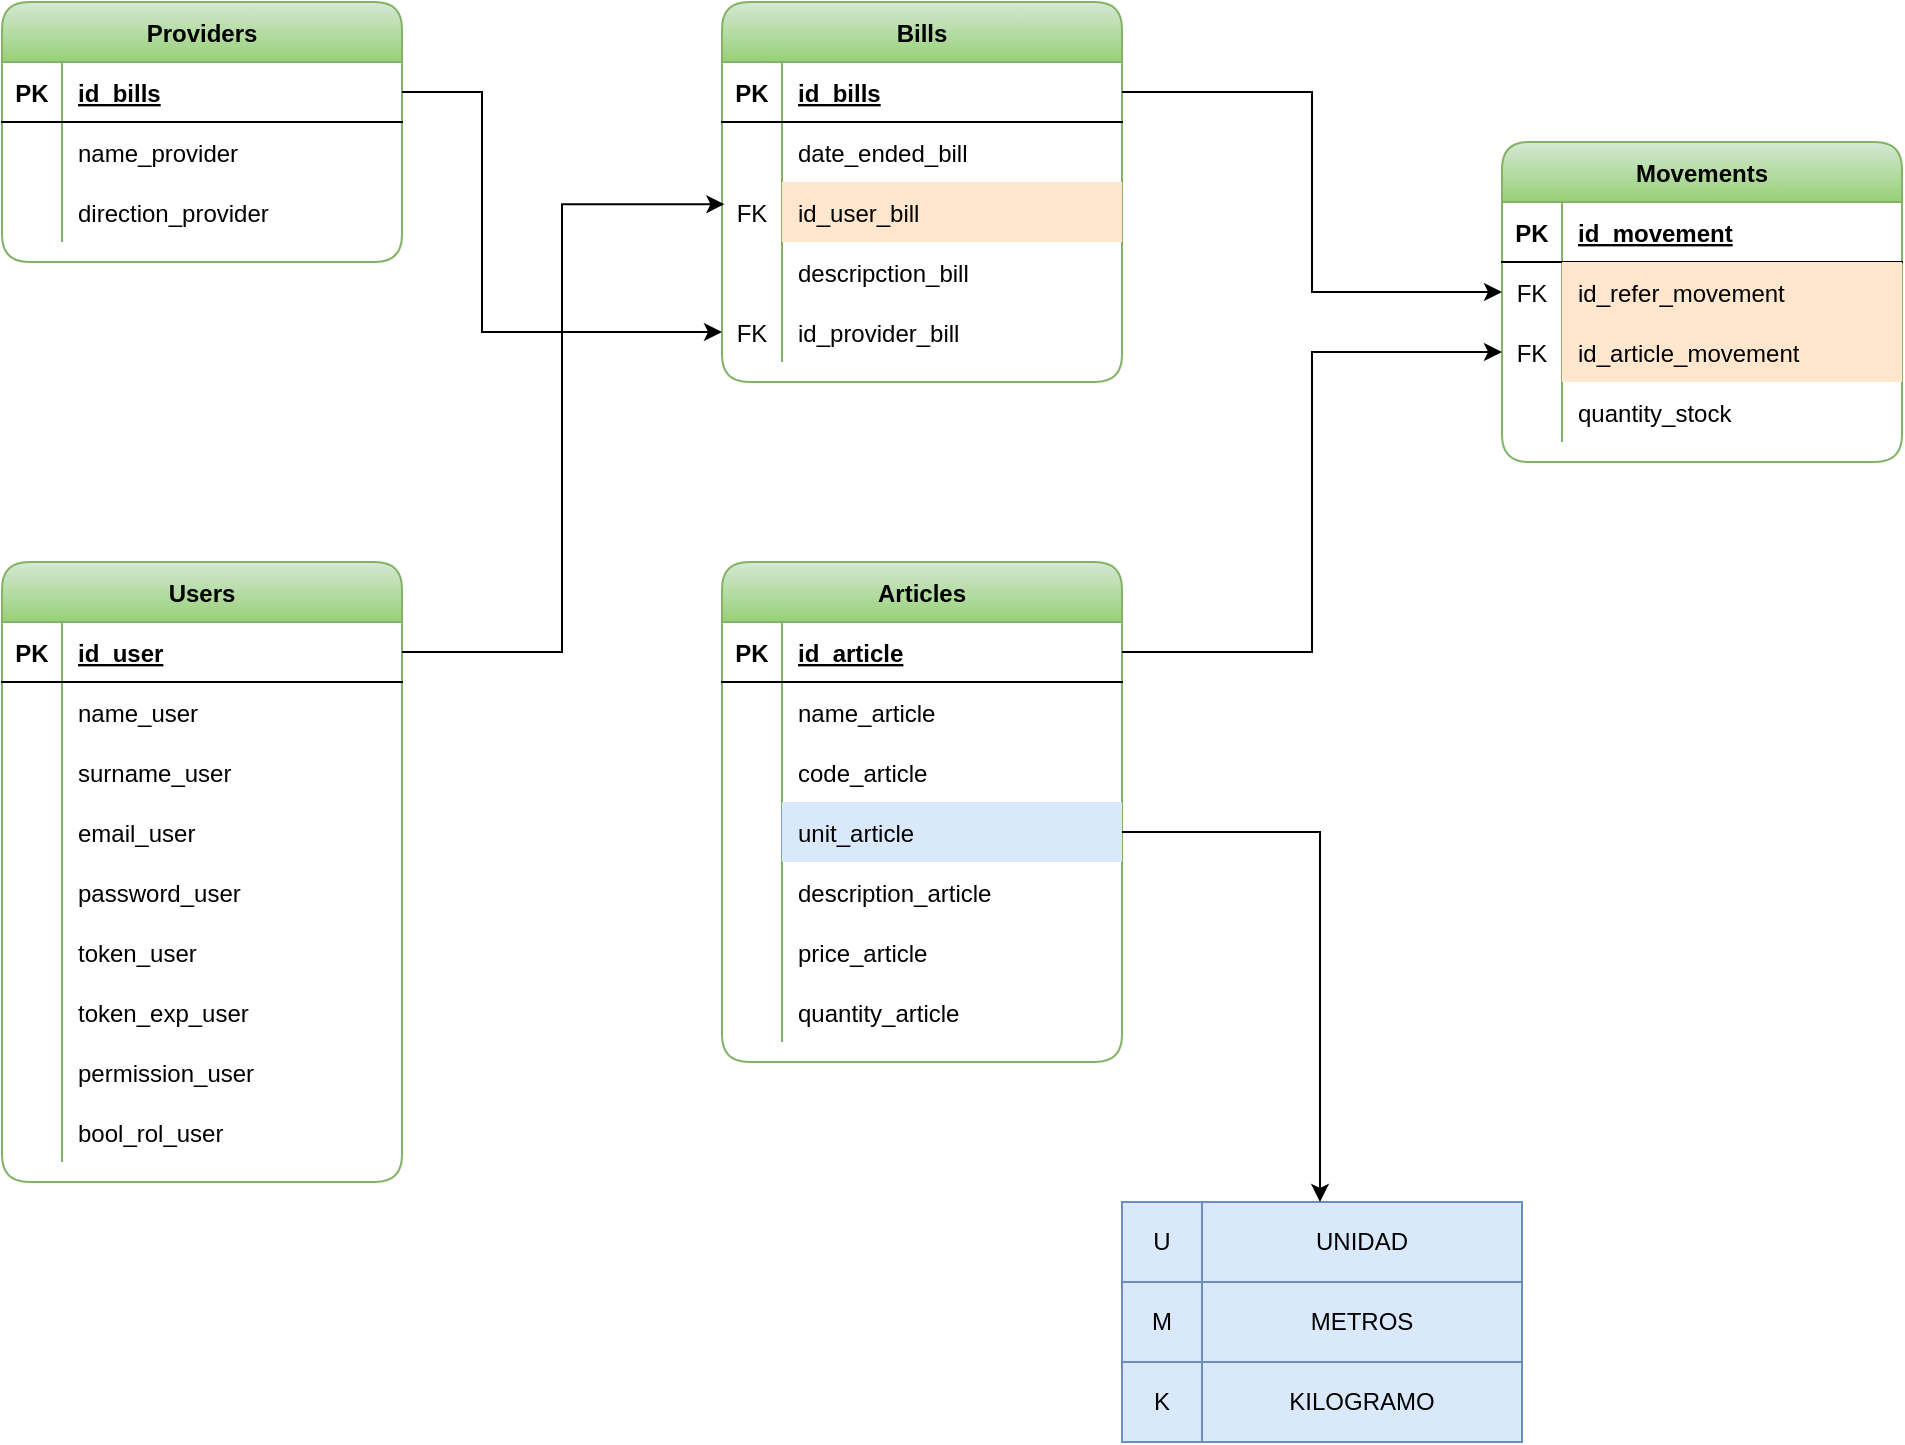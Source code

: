 <mxfile version="22.1.3" type="github">
  <diagram name="Página-1" id="ZD_dLymyYCDYUCSiGVnr">
    <mxGraphModel dx="1426" dy="759" grid="1" gridSize="10" guides="1" tooltips="1" connect="1" arrows="1" fold="1" page="1" pageScale="1" pageWidth="827" pageHeight="1169" math="0" shadow="0">
      <root>
        <mxCell id="0" />
        <mxCell id="1" parent="0" />
        <mxCell id="Cji0kTnMGQ4rdVvAx2zQ-1" value="Users" style="shape=table;startSize=30;container=1;collapsible=1;childLayout=tableLayout;fixedRows=1;rowLines=0;fontStyle=1;align=center;resizeLast=1;fillColor=#d5e8d4;gradientColor=#97d077;strokeColor=#82b366;rounded=1;" vertex="1" parent="1">
          <mxGeometry y="280" width="200" height="310" as="geometry" />
        </mxCell>
        <mxCell id="Cji0kTnMGQ4rdVvAx2zQ-2" value="" style="shape=tableRow;horizontal=0;startSize=0;swimlaneHead=0;swimlaneBody=0;fillColor=none;collapsible=0;dropTarget=0;points=[[0,0.5],[1,0.5]];portConstraint=eastwest;top=0;left=0;right=0;bottom=1;rounded=1;" vertex="1" parent="Cji0kTnMGQ4rdVvAx2zQ-1">
          <mxGeometry y="30" width="200" height="30" as="geometry" />
        </mxCell>
        <mxCell id="Cji0kTnMGQ4rdVvAx2zQ-3" value="PK" style="shape=partialRectangle;connectable=0;fillColor=none;top=0;left=0;bottom=0;right=0;fontStyle=1;overflow=hidden;rounded=1;" vertex="1" parent="Cji0kTnMGQ4rdVvAx2zQ-2">
          <mxGeometry width="30" height="30" as="geometry">
            <mxRectangle width="30" height="30" as="alternateBounds" />
          </mxGeometry>
        </mxCell>
        <mxCell id="Cji0kTnMGQ4rdVvAx2zQ-4" value="id_user" style="shape=partialRectangle;connectable=0;fillColor=none;top=0;left=0;bottom=0;right=0;align=left;spacingLeft=6;fontStyle=5;overflow=hidden;rounded=1;" vertex="1" parent="Cji0kTnMGQ4rdVvAx2zQ-2">
          <mxGeometry x="30" width="170" height="30" as="geometry">
            <mxRectangle width="170" height="30" as="alternateBounds" />
          </mxGeometry>
        </mxCell>
        <mxCell id="Cji0kTnMGQ4rdVvAx2zQ-5" value="" style="shape=tableRow;horizontal=0;startSize=0;swimlaneHead=0;swimlaneBody=0;fillColor=none;collapsible=0;dropTarget=0;points=[[0,0.5],[1,0.5]];portConstraint=eastwest;top=0;left=0;right=0;bottom=0;rounded=1;" vertex="1" parent="Cji0kTnMGQ4rdVvAx2zQ-1">
          <mxGeometry y="60" width="200" height="30" as="geometry" />
        </mxCell>
        <mxCell id="Cji0kTnMGQ4rdVvAx2zQ-6" value="" style="shape=partialRectangle;connectable=0;fillColor=none;top=0;left=0;bottom=0;right=0;editable=1;overflow=hidden;rounded=1;" vertex="1" parent="Cji0kTnMGQ4rdVvAx2zQ-5">
          <mxGeometry width="30" height="30" as="geometry">
            <mxRectangle width="30" height="30" as="alternateBounds" />
          </mxGeometry>
        </mxCell>
        <mxCell id="Cji0kTnMGQ4rdVvAx2zQ-7" value="name_user" style="shape=partialRectangle;connectable=0;fillColor=none;top=0;left=0;bottom=0;right=0;align=left;spacingLeft=6;overflow=hidden;rounded=1;" vertex="1" parent="Cji0kTnMGQ4rdVvAx2zQ-5">
          <mxGeometry x="30" width="170" height="30" as="geometry">
            <mxRectangle width="170" height="30" as="alternateBounds" />
          </mxGeometry>
        </mxCell>
        <mxCell id="Cji0kTnMGQ4rdVvAx2zQ-8" value="" style="shape=tableRow;horizontal=0;startSize=0;swimlaneHead=0;swimlaneBody=0;fillColor=none;collapsible=0;dropTarget=0;points=[[0,0.5],[1,0.5]];portConstraint=eastwest;top=0;left=0;right=0;bottom=0;rounded=1;" vertex="1" parent="Cji0kTnMGQ4rdVvAx2zQ-1">
          <mxGeometry y="90" width="200" height="30" as="geometry" />
        </mxCell>
        <mxCell id="Cji0kTnMGQ4rdVvAx2zQ-9" value="" style="shape=partialRectangle;connectable=0;fillColor=none;top=0;left=0;bottom=0;right=0;editable=1;overflow=hidden;rounded=1;" vertex="1" parent="Cji0kTnMGQ4rdVvAx2zQ-8">
          <mxGeometry width="30" height="30" as="geometry">
            <mxRectangle width="30" height="30" as="alternateBounds" />
          </mxGeometry>
        </mxCell>
        <mxCell id="Cji0kTnMGQ4rdVvAx2zQ-10" value="surname_user" style="shape=partialRectangle;connectable=0;fillColor=none;top=0;left=0;bottom=0;right=0;align=left;spacingLeft=6;overflow=hidden;rounded=1;" vertex="1" parent="Cji0kTnMGQ4rdVvAx2zQ-8">
          <mxGeometry x="30" width="170" height="30" as="geometry">
            <mxRectangle width="170" height="30" as="alternateBounds" />
          </mxGeometry>
        </mxCell>
        <mxCell id="Cji0kTnMGQ4rdVvAx2zQ-11" value="" style="shape=tableRow;horizontal=0;startSize=0;swimlaneHead=0;swimlaneBody=0;fillColor=none;collapsible=0;dropTarget=0;points=[[0,0.5],[1,0.5]];portConstraint=eastwest;top=0;left=0;right=0;bottom=0;rounded=1;" vertex="1" parent="Cji0kTnMGQ4rdVvAx2zQ-1">
          <mxGeometry y="120" width="200" height="30" as="geometry" />
        </mxCell>
        <mxCell id="Cji0kTnMGQ4rdVvAx2zQ-12" value="" style="shape=partialRectangle;connectable=0;fillColor=none;top=0;left=0;bottom=0;right=0;editable=1;overflow=hidden;rounded=1;" vertex="1" parent="Cji0kTnMGQ4rdVvAx2zQ-11">
          <mxGeometry width="30" height="30" as="geometry">
            <mxRectangle width="30" height="30" as="alternateBounds" />
          </mxGeometry>
        </mxCell>
        <mxCell id="Cji0kTnMGQ4rdVvAx2zQ-13" value="email_user" style="shape=partialRectangle;connectable=0;fillColor=none;top=0;left=0;bottom=0;right=0;align=left;spacingLeft=6;overflow=hidden;rounded=1;" vertex="1" parent="Cji0kTnMGQ4rdVvAx2zQ-11">
          <mxGeometry x="30" width="170" height="30" as="geometry">
            <mxRectangle width="170" height="30" as="alternateBounds" />
          </mxGeometry>
        </mxCell>
        <mxCell id="Cji0kTnMGQ4rdVvAx2zQ-14" style="shape=tableRow;horizontal=0;startSize=0;swimlaneHead=0;swimlaneBody=0;fillColor=none;collapsible=0;dropTarget=0;points=[[0,0.5],[1,0.5]];portConstraint=eastwest;top=0;left=0;right=0;bottom=0;rounded=1;" vertex="1" parent="Cji0kTnMGQ4rdVvAx2zQ-1">
          <mxGeometry y="150" width="200" height="30" as="geometry" />
        </mxCell>
        <mxCell id="Cji0kTnMGQ4rdVvAx2zQ-15" style="shape=partialRectangle;connectable=0;fillColor=none;top=0;left=0;bottom=0;right=0;editable=1;overflow=hidden;rounded=1;" vertex="1" parent="Cji0kTnMGQ4rdVvAx2zQ-14">
          <mxGeometry width="30" height="30" as="geometry">
            <mxRectangle width="30" height="30" as="alternateBounds" />
          </mxGeometry>
        </mxCell>
        <mxCell id="Cji0kTnMGQ4rdVvAx2zQ-16" value="password_user" style="shape=partialRectangle;connectable=0;fillColor=none;top=0;left=0;bottom=0;right=0;align=left;spacingLeft=6;overflow=hidden;rounded=1;" vertex="1" parent="Cji0kTnMGQ4rdVvAx2zQ-14">
          <mxGeometry x="30" width="170" height="30" as="geometry">
            <mxRectangle width="170" height="30" as="alternateBounds" />
          </mxGeometry>
        </mxCell>
        <mxCell id="Cji0kTnMGQ4rdVvAx2zQ-17" style="shape=tableRow;horizontal=0;startSize=0;swimlaneHead=0;swimlaneBody=0;fillColor=none;collapsible=0;dropTarget=0;points=[[0,0.5],[1,0.5]];portConstraint=eastwest;top=0;left=0;right=0;bottom=0;rounded=1;" vertex="1" parent="Cji0kTnMGQ4rdVvAx2zQ-1">
          <mxGeometry y="180" width="200" height="30" as="geometry" />
        </mxCell>
        <mxCell id="Cji0kTnMGQ4rdVvAx2zQ-18" style="shape=partialRectangle;connectable=0;fillColor=none;top=0;left=0;bottom=0;right=0;editable=1;overflow=hidden;rounded=1;" vertex="1" parent="Cji0kTnMGQ4rdVvAx2zQ-17">
          <mxGeometry width="30" height="30" as="geometry">
            <mxRectangle width="30" height="30" as="alternateBounds" />
          </mxGeometry>
        </mxCell>
        <mxCell id="Cji0kTnMGQ4rdVvAx2zQ-19" value="token_user" style="shape=partialRectangle;connectable=0;fillColor=none;top=0;left=0;bottom=0;right=0;align=left;spacingLeft=6;overflow=hidden;rounded=1;" vertex="1" parent="Cji0kTnMGQ4rdVvAx2zQ-17">
          <mxGeometry x="30" width="170" height="30" as="geometry">
            <mxRectangle width="170" height="30" as="alternateBounds" />
          </mxGeometry>
        </mxCell>
        <mxCell id="Cji0kTnMGQ4rdVvAx2zQ-20" style="shape=tableRow;horizontal=0;startSize=0;swimlaneHead=0;swimlaneBody=0;fillColor=none;collapsible=0;dropTarget=0;points=[[0,0.5],[1,0.5]];portConstraint=eastwest;top=0;left=0;right=0;bottom=0;rounded=1;" vertex="1" parent="Cji0kTnMGQ4rdVvAx2zQ-1">
          <mxGeometry y="210" width="200" height="30" as="geometry" />
        </mxCell>
        <mxCell id="Cji0kTnMGQ4rdVvAx2zQ-21" style="shape=partialRectangle;connectable=0;fillColor=none;top=0;left=0;bottom=0;right=0;editable=1;overflow=hidden;rounded=1;" vertex="1" parent="Cji0kTnMGQ4rdVvAx2zQ-20">
          <mxGeometry width="30" height="30" as="geometry">
            <mxRectangle width="30" height="30" as="alternateBounds" />
          </mxGeometry>
        </mxCell>
        <mxCell id="Cji0kTnMGQ4rdVvAx2zQ-22" value="token_exp_user" style="shape=partialRectangle;connectable=0;fillColor=none;top=0;left=0;bottom=0;right=0;align=left;spacingLeft=6;overflow=hidden;rounded=1;" vertex="1" parent="Cji0kTnMGQ4rdVvAx2zQ-20">
          <mxGeometry x="30" width="170" height="30" as="geometry">
            <mxRectangle width="170" height="30" as="alternateBounds" />
          </mxGeometry>
        </mxCell>
        <mxCell id="Cji0kTnMGQ4rdVvAx2zQ-23" style="shape=tableRow;horizontal=0;startSize=0;swimlaneHead=0;swimlaneBody=0;fillColor=none;collapsible=0;dropTarget=0;points=[[0,0.5],[1,0.5]];portConstraint=eastwest;top=0;left=0;right=0;bottom=0;rounded=1;" vertex="1" parent="Cji0kTnMGQ4rdVvAx2zQ-1">
          <mxGeometry y="240" width="200" height="30" as="geometry" />
        </mxCell>
        <mxCell id="Cji0kTnMGQ4rdVvAx2zQ-24" style="shape=partialRectangle;connectable=0;fillColor=none;top=0;left=0;bottom=0;right=0;editable=1;overflow=hidden;rounded=1;" vertex="1" parent="Cji0kTnMGQ4rdVvAx2zQ-23">
          <mxGeometry width="30" height="30" as="geometry">
            <mxRectangle width="30" height="30" as="alternateBounds" />
          </mxGeometry>
        </mxCell>
        <mxCell id="Cji0kTnMGQ4rdVvAx2zQ-25" value="permission_user" style="shape=partialRectangle;connectable=0;fillColor=none;top=0;left=0;bottom=0;right=0;align=left;spacingLeft=6;overflow=hidden;rounded=1;" vertex="1" parent="Cji0kTnMGQ4rdVvAx2zQ-23">
          <mxGeometry x="30" width="170" height="30" as="geometry">
            <mxRectangle width="170" height="30" as="alternateBounds" />
          </mxGeometry>
        </mxCell>
        <mxCell id="Cji0kTnMGQ4rdVvAx2zQ-26" style="shape=tableRow;horizontal=0;startSize=0;swimlaneHead=0;swimlaneBody=0;fillColor=none;collapsible=0;dropTarget=0;points=[[0,0.5],[1,0.5]];portConstraint=eastwest;top=0;left=0;right=0;bottom=0;rounded=1;" vertex="1" parent="Cji0kTnMGQ4rdVvAx2zQ-1">
          <mxGeometry y="270" width="200" height="30" as="geometry" />
        </mxCell>
        <mxCell id="Cji0kTnMGQ4rdVvAx2zQ-27" style="shape=partialRectangle;connectable=0;fillColor=none;top=0;left=0;bottom=0;right=0;editable=1;overflow=hidden;rounded=1;" vertex="1" parent="Cji0kTnMGQ4rdVvAx2zQ-26">
          <mxGeometry width="30" height="30" as="geometry">
            <mxRectangle width="30" height="30" as="alternateBounds" />
          </mxGeometry>
        </mxCell>
        <mxCell id="Cji0kTnMGQ4rdVvAx2zQ-28" value="bool_rol_user" style="shape=partialRectangle;connectable=0;fillColor=none;top=0;left=0;bottom=0;right=0;align=left;spacingLeft=6;overflow=hidden;rounded=1;" vertex="1" parent="Cji0kTnMGQ4rdVvAx2zQ-26">
          <mxGeometry x="30" width="170" height="30" as="geometry">
            <mxRectangle width="170" height="30" as="alternateBounds" />
          </mxGeometry>
        </mxCell>
        <mxCell id="Cji0kTnMGQ4rdVvAx2zQ-29" value="Articles" style="shape=table;startSize=30;container=1;collapsible=1;childLayout=tableLayout;fixedRows=1;rowLines=0;fontStyle=1;align=center;resizeLast=1;fillColor=#d5e8d4;gradientColor=#97d077;strokeColor=#82b366;rounded=1;" vertex="1" parent="1">
          <mxGeometry x="360" y="280" width="200" height="250" as="geometry" />
        </mxCell>
        <mxCell id="Cji0kTnMGQ4rdVvAx2zQ-30" value="" style="shape=tableRow;horizontal=0;startSize=0;swimlaneHead=0;swimlaneBody=0;fillColor=none;collapsible=0;dropTarget=0;points=[[0,0.5],[1,0.5]];portConstraint=eastwest;top=0;left=0;right=0;bottom=1;rounded=1;" vertex="1" parent="Cji0kTnMGQ4rdVvAx2zQ-29">
          <mxGeometry y="30" width="200" height="30" as="geometry" />
        </mxCell>
        <mxCell id="Cji0kTnMGQ4rdVvAx2zQ-31" value="PK" style="shape=partialRectangle;connectable=0;fillColor=none;top=0;left=0;bottom=0;right=0;fontStyle=1;overflow=hidden;rounded=1;" vertex="1" parent="Cji0kTnMGQ4rdVvAx2zQ-30">
          <mxGeometry width="30" height="30" as="geometry">
            <mxRectangle width="30" height="30" as="alternateBounds" />
          </mxGeometry>
        </mxCell>
        <mxCell id="Cji0kTnMGQ4rdVvAx2zQ-32" value="id_article" style="shape=partialRectangle;connectable=0;fillColor=none;top=0;left=0;bottom=0;right=0;align=left;spacingLeft=6;fontStyle=5;overflow=hidden;rounded=1;" vertex="1" parent="Cji0kTnMGQ4rdVvAx2zQ-30">
          <mxGeometry x="30" width="170" height="30" as="geometry">
            <mxRectangle width="170" height="30" as="alternateBounds" />
          </mxGeometry>
        </mxCell>
        <mxCell id="Cji0kTnMGQ4rdVvAx2zQ-33" value="" style="shape=tableRow;horizontal=0;startSize=0;swimlaneHead=0;swimlaneBody=0;fillColor=none;collapsible=0;dropTarget=0;points=[[0,0.5],[1,0.5]];portConstraint=eastwest;top=0;left=0;right=0;bottom=0;rounded=1;" vertex="1" parent="Cji0kTnMGQ4rdVvAx2zQ-29">
          <mxGeometry y="60" width="200" height="30" as="geometry" />
        </mxCell>
        <mxCell id="Cji0kTnMGQ4rdVvAx2zQ-34" value="" style="shape=partialRectangle;connectable=0;fillColor=none;top=0;left=0;bottom=0;right=0;editable=1;overflow=hidden;rounded=1;" vertex="1" parent="Cji0kTnMGQ4rdVvAx2zQ-33">
          <mxGeometry width="30" height="30" as="geometry">
            <mxRectangle width="30" height="30" as="alternateBounds" />
          </mxGeometry>
        </mxCell>
        <mxCell id="Cji0kTnMGQ4rdVvAx2zQ-35" value="name_article" style="shape=partialRectangle;connectable=0;fillColor=none;top=0;left=0;bottom=0;right=0;align=left;spacingLeft=6;overflow=hidden;rounded=1;" vertex="1" parent="Cji0kTnMGQ4rdVvAx2zQ-33">
          <mxGeometry x="30" width="170" height="30" as="geometry">
            <mxRectangle width="170" height="30" as="alternateBounds" />
          </mxGeometry>
        </mxCell>
        <mxCell id="Cji0kTnMGQ4rdVvAx2zQ-36" style="shape=tableRow;horizontal=0;startSize=0;swimlaneHead=0;swimlaneBody=0;fillColor=none;collapsible=0;dropTarget=0;points=[[0,0.5],[1,0.5]];portConstraint=eastwest;top=0;left=0;right=0;bottom=0;rounded=1;" vertex="1" parent="Cji0kTnMGQ4rdVvAx2zQ-29">
          <mxGeometry y="90" width="200" height="30" as="geometry" />
        </mxCell>
        <mxCell id="Cji0kTnMGQ4rdVvAx2zQ-37" style="shape=partialRectangle;connectable=0;fillColor=none;top=0;left=0;bottom=0;right=0;editable=1;overflow=hidden;rounded=1;" vertex="1" parent="Cji0kTnMGQ4rdVvAx2zQ-36">
          <mxGeometry width="30" height="30" as="geometry">
            <mxRectangle width="30" height="30" as="alternateBounds" />
          </mxGeometry>
        </mxCell>
        <mxCell id="Cji0kTnMGQ4rdVvAx2zQ-38" value="code_article" style="shape=partialRectangle;connectable=0;fillColor=none;top=0;left=0;bottom=0;right=0;align=left;spacingLeft=6;overflow=hidden;rounded=1;" vertex="1" parent="Cji0kTnMGQ4rdVvAx2zQ-36">
          <mxGeometry x="30" width="170" height="30" as="geometry">
            <mxRectangle width="170" height="30" as="alternateBounds" />
          </mxGeometry>
        </mxCell>
        <mxCell id="Cji0kTnMGQ4rdVvAx2zQ-39" value="" style="shape=tableRow;horizontal=0;startSize=0;swimlaneHead=0;swimlaneBody=0;fillColor=none;collapsible=0;dropTarget=0;points=[[0,0.5],[1,0.5]];portConstraint=eastwest;top=0;left=0;right=0;bottom=0;rounded=1;" vertex="1" parent="Cji0kTnMGQ4rdVvAx2zQ-29">
          <mxGeometry y="120" width="200" height="30" as="geometry" />
        </mxCell>
        <mxCell id="Cji0kTnMGQ4rdVvAx2zQ-40" value="" style="shape=partialRectangle;connectable=0;fillColor=none;top=0;left=0;bottom=0;right=0;editable=1;overflow=hidden;rounded=1;" vertex="1" parent="Cji0kTnMGQ4rdVvAx2zQ-39">
          <mxGeometry width="30" height="30" as="geometry">
            <mxRectangle width="30" height="30" as="alternateBounds" />
          </mxGeometry>
        </mxCell>
        <mxCell id="Cji0kTnMGQ4rdVvAx2zQ-41" value="unit_article" style="shape=partialRectangle;connectable=0;fillColor=#dae8fc;top=0;left=0;bottom=0;right=0;align=left;spacingLeft=6;overflow=hidden;strokeColor=#6c8ebf;rounded=1;" vertex="1" parent="Cji0kTnMGQ4rdVvAx2zQ-39">
          <mxGeometry x="30" width="170" height="30" as="geometry">
            <mxRectangle width="170" height="30" as="alternateBounds" />
          </mxGeometry>
        </mxCell>
        <mxCell id="Cji0kTnMGQ4rdVvAx2zQ-42" value="" style="shape=tableRow;horizontal=0;startSize=0;swimlaneHead=0;swimlaneBody=0;fillColor=none;collapsible=0;dropTarget=0;points=[[0,0.5],[1,0.5]];portConstraint=eastwest;top=0;left=0;right=0;bottom=0;rounded=1;" vertex="1" parent="Cji0kTnMGQ4rdVvAx2zQ-29">
          <mxGeometry y="150" width="200" height="30" as="geometry" />
        </mxCell>
        <mxCell id="Cji0kTnMGQ4rdVvAx2zQ-43" value="" style="shape=partialRectangle;connectable=0;fillColor=none;top=0;left=0;bottom=0;right=0;editable=1;overflow=hidden;rounded=1;" vertex="1" parent="Cji0kTnMGQ4rdVvAx2zQ-42">
          <mxGeometry width="30" height="30" as="geometry">
            <mxRectangle width="30" height="30" as="alternateBounds" />
          </mxGeometry>
        </mxCell>
        <mxCell id="Cji0kTnMGQ4rdVvAx2zQ-44" value="description_article" style="shape=partialRectangle;connectable=0;top=0;left=0;bottom=0;right=0;align=left;spacingLeft=6;overflow=hidden;rounded=1;fillColor=none;" vertex="1" parent="Cji0kTnMGQ4rdVvAx2zQ-42">
          <mxGeometry x="30" width="170" height="30" as="geometry">
            <mxRectangle width="170" height="30" as="alternateBounds" />
          </mxGeometry>
        </mxCell>
        <mxCell id="Cji0kTnMGQ4rdVvAx2zQ-45" style="shape=tableRow;horizontal=0;startSize=0;swimlaneHead=0;swimlaneBody=0;fillColor=none;collapsible=0;dropTarget=0;points=[[0,0.5],[1,0.5]];portConstraint=eastwest;top=0;left=0;right=0;bottom=0;rounded=1;" vertex="1" parent="Cji0kTnMGQ4rdVvAx2zQ-29">
          <mxGeometry y="180" width="200" height="30" as="geometry" />
        </mxCell>
        <mxCell id="Cji0kTnMGQ4rdVvAx2zQ-46" style="shape=partialRectangle;connectable=0;fillColor=none;top=0;left=0;bottom=0;right=0;editable=1;overflow=hidden;rounded=1;" vertex="1" parent="Cji0kTnMGQ4rdVvAx2zQ-45">
          <mxGeometry width="30" height="30" as="geometry">
            <mxRectangle width="30" height="30" as="alternateBounds" />
          </mxGeometry>
        </mxCell>
        <mxCell id="Cji0kTnMGQ4rdVvAx2zQ-47" value="price_article" style="shape=partialRectangle;connectable=0;top=0;left=0;bottom=0;right=0;align=left;spacingLeft=6;overflow=hidden;rounded=1;fillColor=none;" vertex="1" parent="Cji0kTnMGQ4rdVvAx2zQ-45">
          <mxGeometry x="30" width="170" height="30" as="geometry">
            <mxRectangle width="170" height="30" as="alternateBounds" />
          </mxGeometry>
        </mxCell>
        <mxCell id="Cji0kTnMGQ4rdVvAx2zQ-48" style="shape=tableRow;horizontal=0;startSize=0;swimlaneHead=0;swimlaneBody=0;fillColor=none;collapsible=0;dropTarget=0;points=[[0,0.5],[1,0.5]];portConstraint=eastwest;top=0;left=0;right=0;bottom=0;rounded=1;" vertex="1" parent="Cji0kTnMGQ4rdVvAx2zQ-29">
          <mxGeometry y="210" width="200" height="30" as="geometry" />
        </mxCell>
        <mxCell id="Cji0kTnMGQ4rdVvAx2zQ-49" style="shape=partialRectangle;connectable=0;fillColor=none;top=0;left=0;bottom=0;right=0;editable=1;overflow=hidden;rounded=1;" vertex="1" parent="Cji0kTnMGQ4rdVvAx2zQ-48">
          <mxGeometry width="30" height="30" as="geometry">
            <mxRectangle width="30" height="30" as="alternateBounds" />
          </mxGeometry>
        </mxCell>
        <mxCell id="Cji0kTnMGQ4rdVvAx2zQ-50" value="quantity_article" style="shape=partialRectangle;connectable=0;top=0;left=0;bottom=0;right=0;align=left;spacingLeft=6;overflow=hidden;rounded=1;fillColor=none;" vertex="1" parent="Cji0kTnMGQ4rdVvAx2zQ-48">
          <mxGeometry x="30" width="170" height="30" as="geometry">
            <mxRectangle width="170" height="30" as="alternateBounds" />
          </mxGeometry>
        </mxCell>
        <mxCell id="Cji0kTnMGQ4rdVvAx2zQ-51" value="" style="shape=table;startSize=0;container=1;collapsible=0;childLayout=tableLayout;fillColor=#dae8fc;strokeColor=#6c8ebf;rounded=1;" vertex="1" parent="1">
          <mxGeometry x="560" y="600" width="200" height="120" as="geometry" />
        </mxCell>
        <mxCell id="Cji0kTnMGQ4rdVvAx2zQ-52" value="" style="shape=tableRow;horizontal=0;startSize=0;swimlaneHead=0;swimlaneBody=0;top=0;left=0;bottom=0;right=0;collapsible=0;dropTarget=0;fillColor=none;points=[[0,0.5],[1,0.5]];portConstraint=eastwest;rounded=1;" vertex="1" parent="Cji0kTnMGQ4rdVvAx2zQ-51">
          <mxGeometry width="200" height="40" as="geometry" />
        </mxCell>
        <mxCell id="Cji0kTnMGQ4rdVvAx2zQ-53" value="U" style="shape=partialRectangle;html=1;whiteSpace=wrap;connectable=0;overflow=hidden;fillColor=none;top=0;left=0;bottom=0;right=0;pointerEvents=1;rounded=1;" vertex="1" parent="Cji0kTnMGQ4rdVvAx2zQ-52">
          <mxGeometry width="40" height="40" as="geometry">
            <mxRectangle width="40" height="40" as="alternateBounds" />
          </mxGeometry>
        </mxCell>
        <mxCell id="Cji0kTnMGQ4rdVvAx2zQ-54" value="UNIDAD" style="shape=partialRectangle;html=1;whiteSpace=wrap;connectable=0;overflow=hidden;fillColor=none;top=0;left=0;bottom=0;right=0;pointerEvents=1;rounded=1;" vertex="1" parent="Cji0kTnMGQ4rdVvAx2zQ-52">
          <mxGeometry x="40" width="160" height="40" as="geometry">
            <mxRectangle width="160" height="40" as="alternateBounds" />
          </mxGeometry>
        </mxCell>
        <mxCell id="Cji0kTnMGQ4rdVvAx2zQ-55" value="" style="shape=tableRow;horizontal=0;startSize=0;swimlaneHead=0;swimlaneBody=0;top=0;left=0;bottom=0;right=0;collapsible=0;dropTarget=0;fillColor=none;points=[[0,0.5],[1,0.5]];portConstraint=eastwest;rounded=1;" vertex="1" parent="Cji0kTnMGQ4rdVvAx2zQ-51">
          <mxGeometry y="40" width="200" height="40" as="geometry" />
        </mxCell>
        <mxCell id="Cji0kTnMGQ4rdVvAx2zQ-56" value="M" style="shape=partialRectangle;html=1;whiteSpace=wrap;connectable=0;overflow=hidden;fillColor=none;top=0;left=0;bottom=0;right=0;pointerEvents=1;rounded=1;" vertex="1" parent="Cji0kTnMGQ4rdVvAx2zQ-55">
          <mxGeometry width="40" height="40" as="geometry">
            <mxRectangle width="40" height="40" as="alternateBounds" />
          </mxGeometry>
        </mxCell>
        <mxCell id="Cji0kTnMGQ4rdVvAx2zQ-57" value="METROS" style="shape=partialRectangle;html=1;whiteSpace=wrap;connectable=0;overflow=hidden;fillColor=none;top=0;left=0;bottom=0;right=0;pointerEvents=1;rounded=1;" vertex="1" parent="Cji0kTnMGQ4rdVvAx2zQ-55">
          <mxGeometry x="40" width="160" height="40" as="geometry">
            <mxRectangle width="160" height="40" as="alternateBounds" />
          </mxGeometry>
        </mxCell>
        <mxCell id="Cji0kTnMGQ4rdVvAx2zQ-58" value="" style="shape=tableRow;horizontal=0;startSize=0;swimlaneHead=0;swimlaneBody=0;top=0;left=0;bottom=0;right=0;collapsible=0;dropTarget=0;fillColor=none;points=[[0,0.5],[1,0.5]];portConstraint=eastwest;rounded=1;" vertex="1" parent="Cji0kTnMGQ4rdVvAx2zQ-51">
          <mxGeometry y="80" width="200" height="40" as="geometry" />
        </mxCell>
        <mxCell id="Cji0kTnMGQ4rdVvAx2zQ-59" value="K" style="shape=partialRectangle;html=1;whiteSpace=wrap;connectable=0;overflow=hidden;fillColor=none;top=0;left=0;bottom=0;right=0;pointerEvents=1;rounded=1;" vertex="1" parent="Cji0kTnMGQ4rdVvAx2zQ-58">
          <mxGeometry width="40" height="40" as="geometry">
            <mxRectangle width="40" height="40" as="alternateBounds" />
          </mxGeometry>
        </mxCell>
        <mxCell id="Cji0kTnMGQ4rdVvAx2zQ-60" value="KILOGRAMO" style="shape=partialRectangle;html=1;whiteSpace=wrap;connectable=0;overflow=hidden;fillColor=none;top=0;left=0;bottom=0;right=0;pointerEvents=1;rounded=1;" vertex="1" parent="Cji0kTnMGQ4rdVvAx2zQ-58">
          <mxGeometry x="40" width="160" height="40" as="geometry">
            <mxRectangle width="160" height="40" as="alternateBounds" />
          </mxGeometry>
        </mxCell>
        <mxCell id="Cji0kTnMGQ4rdVvAx2zQ-61" style="edgeStyle=orthogonalEdgeStyle;rounded=0;orthogonalLoop=1;jettySize=auto;html=1;entryX=0.495;entryY=0;entryDx=0;entryDy=0;entryPerimeter=0;" edge="1" parent="1" source="Cji0kTnMGQ4rdVvAx2zQ-39" target="Cji0kTnMGQ4rdVvAx2zQ-52">
          <mxGeometry relative="1" as="geometry" />
        </mxCell>
        <mxCell id="Cji0kTnMGQ4rdVvAx2zQ-62" value="Bills" style="shape=table;startSize=30;container=1;collapsible=1;childLayout=tableLayout;fixedRows=1;rowLines=0;fontStyle=1;align=center;resizeLast=1;rounded=1;fillColor=#d5e8d4;strokeColor=#82b366;gradientColor=#97d077;" vertex="1" parent="1">
          <mxGeometry x="360" width="200" height="190.0" as="geometry" />
        </mxCell>
        <mxCell id="Cji0kTnMGQ4rdVvAx2zQ-63" value="" style="shape=tableRow;horizontal=0;startSize=0;swimlaneHead=0;swimlaneBody=0;fillColor=none;collapsible=0;dropTarget=0;points=[[0,0.5],[1,0.5]];portConstraint=eastwest;top=0;left=0;right=0;bottom=1;rounded=1;" vertex="1" parent="Cji0kTnMGQ4rdVvAx2zQ-62">
          <mxGeometry y="30" width="200" height="30" as="geometry" />
        </mxCell>
        <mxCell id="Cji0kTnMGQ4rdVvAx2zQ-64" value="PK" style="shape=partialRectangle;connectable=0;fillColor=none;top=0;left=0;bottom=0;right=0;fontStyle=1;overflow=hidden;rounded=1;" vertex="1" parent="Cji0kTnMGQ4rdVvAx2zQ-63">
          <mxGeometry width="30" height="30" as="geometry">
            <mxRectangle width="30" height="30" as="alternateBounds" />
          </mxGeometry>
        </mxCell>
        <mxCell id="Cji0kTnMGQ4rdVvAx2zQ-65" value="id_bills" style="shape=partialRectangle;connectable=0;fillColor=none;top=0;left=0;bottom=0;right=0;align=left;spacingLeft=6;fontStyle=5;overflow=hidden;rounded=1;" vertex="1" parent="Cji0kTnMGQ4rdVvAx2zQ-63">
          <mxGeometry x="30" width="170" height="30" as="geometry">
            <mxRectangle width="170" height="30" as="alternateBounds" />
          </mxGeometry>
        </mxCell>
        <mxCell id="Cji0kTnMGQ4rdVvAx2zQ-66" style="shape=tableRow;horizontal=0;startSize=0;swimlaneHead=0;swimlaneBody=0;fillColor=none;collapsible=0;dropTarget=0;points=[[0,0.5],[1,0.5]];portConstraint=eastwest;top=0;left=0;right=0;bottom=0;rounded=1;" vertex="1" parent="Cji0kTnMGQ4rdVvAx2zQ-62">
          <mxGeometry y="60" width="200" height="30" as="geometry" />
        </mxCell>
        <mxCell id="Cji0kTnMGQ4rdVvAx2zQ-67" style="shape=partialRectangle;connectable=0;fillColor=none;top=0;left=0;bottom=0;right=0;editable=1;overflow=hidden;rounded=1;" vertex="1" parent="Cji0kTnMGQ4rdVvAx2zQ-66">
          <mxGeometry width="30" height="30" as="geometry">
            <mxRectangle width="30" height="30" as="alternateBounds" />
          </mxGeometry>
        </mxCell>
        <mxCell id="Cji0kTnMGQ4rdVvAx2zQ-68" value="date_ended_bill" style="shape=partialRectangle;connectable=0;fillColor=none;top=0;left=0;bottom=0;right=0;align=left;spacingLeft=6;overflow=hidden;rounded=1;" vertex="1" parent="Cji0kTnMGQ4rdVvAx2zQ-66">
          <mxGeometry x="30" width="170" height="30" as="geometry">
            <mxRectangle width="170" height="30" as="alternateBounds" />
          </mxGeometry>
        </mxCell>
        <mxCell id="Cji0kTnMGQ4rdVvAx2zQ-69" style="shape=tableRow;horizontal=0;startSize=0;swimlaneHead=0;swimlaneBody=0;fillColor=none;collapsible=0;dropTarget=0;points=[[0,0.5],[1,0.5]];portConstraint=eastwest;top=0;left=0;right=0;bottom=0;rounded=1;" vertex="1" parent="Cji0kTnMGQ4rdVvAx2zQ-62">
          <mxGeometry y="90" width="200" height="30" as="geometry" />
        </mxCell>
        <mxCell id="Cji0kTnMGQ4rdVvAx2zQ-70" value="FK" style="shape=partialRectangle;connectable=0;fillColor=none;top=0;left=0;bottom=0;right=0;editable=1;overflow=hidden;rounded=1;" vertex="1" parent="Cji0kTnMGQ4rdVvAx2zQ-69">
          <mxGeometry width="30" height="30" as="geometry">
            <mxRectangle width="30" height="30" as="alternateBounds" />
          </mxGeometry>
        </mxCell>
        <mxCell id="Cji0kTnMGQ4rdVvAx2zQ-71" value="id_user_bill" style="shape=partialRectangle;connectable=0;fillColor=#ffe6cc;top=0;left=0;bottom=0;right=0;align=left;spacingLeft=6;overflow=hidden;strokeColor=#d79b00;rounded=1;" vertex="1" parent="Cji0kTnMGQ4rdVvAx2zQ-69">
          <mxGeometry x="30" width="170" height="30" as="geometry">
            <mxRectangle width="170" height="30" as="alternateBounds" />
          </mxGeometry>
        </mxCell>
        <mxCell id="Cji0kTnMGQ4rdVvAx2zQ-72" style="shape=tableRow;horizontal=0;startSize=0;swimlaneHead=0;swimlaneBody=0;fillColor=none;collapsible=0;dropTarget=0;points=[[0,0.5],[1,0.5]];portConstraint=eastwest;top=0;left=0;right=0;bottom=0;rounded=1;" vertex="1" parent="Cji0kTnMGQ4rdVvAx2zQ-62">
          <mxGeometry y="120" width="200" height="30" as="geometry" />
        </mxCell>
        <mxCell id="Cji0kTnMGQ4rdVvAx2zQ-73" style="shape=partialRectangle;connectable=0;fillColor=none;top=0;left=0;bottom=0;right=0;editable=1;overflow=hidden;rounded=1;" vertex="1" parent="Cji0kTnMGQ4rdVvAx2zQ-72">
          <mxGeometry width="30" height="30" as="geometry">
            <mxRectangle width="30" height="30" as="alternateBounds" />
          </mxGeometry>
        </mxCell>
        <mxCell id="Cji0kTnMGQ4rdVvAx2zQ-74" value="descripction_bill" style="shape=partialRectangle;connectable=0;fillColor=none;top=0;left=0;bottom=0;right=0;align=left;spacingLeft=6;overflow=hidden;strokeColor=#d79b00;rounded=1;fontColor=default;" vertex="1" parent="Cji0kTnMGQ4rdVvAx2zQ-72">
          <mxGeometry x="30" width="170" height="30" as="geometry">
            <mxRectangle width="170" height="30" as="alternateBounds" />
          </mxGeometry>
        </mxCell>
        <mxCell id="Cji0kTnMGQ4rdVvAx2zQ-75" style="shape=tableRow;horizontal=0;startSize=0;swimlaneHead=0;swimlaneBody=0;fillColor=none;collapsible=0;dropTarget=0;points=[[0,0.5],[1,0.5]];portConstraint=eastwest;top=0;left=0;right=0;bottom=0;rounded=1;" vertex="1" parent="Cji0kTnMGQ4rdVvAx2zQ-62">
          <mxGeometry y="150" width="200" height="30" as="geometry" />
        </mxCell>
        <mxCell id="Cji0kTnMGQ4rdVvAx2zQ-76" value="FK" style="shape=partialRectangle;connectable=0;fillColor=none;top=0;left=0;bottom=0;right=0;editable=1;overflow=hidden;rounded=1;" vertex="1" parent="Cji0kTnMGQ4rdVvAx2zQ-75">
          <mxGeometry width="30" height="30" as="geometry">
            <mxRectangle width="30" height="30" as="alternateBounds" />
          </mxGeometry>
        </mxCell>
        <mxCell id="Cji0kTnMGQ4rdVvAx2zQ-77" value="id_provider_bill" style="shape=partialRectangle;connectable=0;fillColor=none;top=0;left=0;bottom=0;right=0;align=left;spacingLeft=6;overflow=hidden;strokeColor=#d79b00;rounded=1;fontColor=default;" vertex="1" parent="Cji0kTnMGQ4rdVvAx2zQ-75">
          <mxGeometry x="30" width="170" height="30" as="geometry">
            <mxRectangle width="170" height="30" as="alternateBounds" />
          </mxGeometry>
        </mxCell>
        <mxCell id="Cji0kTnMGQ4rdVvAx2zQ-78" style="edgeStyle=orthogonalEdgeStyle;rounded=0;orthogonalLoop=1;jettySize=auto;html=1;entryX=0.006;entryY=0.37;entryDx=0;entryDy=0;entryPerimeter=0;" edge="1" parent="1" source="Cji0kTnMGQ4rdVvAx2zQ-2" target="Cji0kTnMGQ4rdVvAx2zQ-69">
          <mxGeometry relative="1" as="geometry" />
        </mxCell>
        <mxCell id="Cji0kTnMGQ4rdVvAx2zQ-79" value="Movements" style="shape=table;startSize=30;container=1;collapsible=1;childLayout=tableLayout;fixedRows=1;rowLines=0;fontStyle=1;align=center;resizeLast=1;rounded=1;fillColor=#d5e8d4;gradientColor=#97d077;strokeColor=#82b366;" vertex="1" parent="1">
          <mxGeometry x="750" y="70" width="200" height="160" as="geometry" />
        </mxCell>
        <mxCell id="Cji0kTnMGQ4rdVvAx2zQ-80" value="" style="shape=tableRow;horizontal=0;startSize=0;swimlaneHead=0;swimlaneBody=0;fillColor=none;collapsible=0;dropTarget=0;points=[[0,0.5],[1,0.5]];portConstraint=eastwest;top=0;left=0;right=0;bottom=1;rounded=1;" vertex="1" parent="Cji0kTnMGQ4rdVvAx2zQ-79">
          <mxGeometry y="30" width="200" height="30" as="geometry" />
        </mxCell>
        <mxCell id="Cji0kTnMGQ4rdVvAx2zQ-81" value="PK" style="shape=partialRectangle;connectable=0;fillColor=none;top=0;left=0;bottom=0;right=0;fontStyle=1;overflow=hidden;rounded=1;" vertex="1" parent="Cji0kTnMGQ4rdVvAx2zQ-80">
          <mxGeometry width="30" height="30" as="geometry">
            <mxRectangle width="30" height="30" as="alternateBounds" />
          </mxGeometry>
        </mxCell>
        <mxCell id="Cji0kTnMGQ4rdVvAx2zQ-82" value="id_movement" style="shape=partialRectangle;connectable=0;fillColor=none;top=0;left=0;bottom=0;right=0;align=left;spacingLeft=6;fontStyle=5;overflow=hidden;rounded=1;" vertex="1" parent="Cji0kTnMGQ4rdVvAx2zQ-80">
          <mxGeometry x="30" width="170" height="30" as="geometry">
            <mxRectangle width="170" height="30" as="alternateBounds" />
          </mxGeometry>
        </mxCell>
        <mxCell id="Cji0kTnMGQ4rdVvAx2zQ-83" value="" style="shape=tableRow;horizontal=0;startSize=0;swimlaneHead=0;swimlaneBody=0;fillColor=none;collapsible=0;dropTarget=0;points=[[0,0.5],[1,0.5]];portConstraint=eastwest;top=0;left=0;right=0;bottom=0;rounded=1;" vertex="1" parent="Cji0kTnMGQ4rdVvAx2zQ-79">
          <mxGeometry y="60" width="200" height="30" as="geometry" />
        </mxCell>
        <mxCell id="Cji0kTnMGQ4rdVvAx2zQ-84" value="FK" style="shape=partialRectangle;connectable=0;fillColor=none;top=0;left=0;bottom=0;right=0;editable=1;overflow=hidden;rounded=1;" vertex="1" parent="Cji0kTnMGQ4rdVvAx2zQ-83">
          <mxGeometry width="30" height="30" as="geometry">
            <mxRectangle width="30" height="30" as="alternateBounds" />
          </mxGeometry>
        </mxCell>
        <mxCell id="Cji0kTnMGQ4rdVvAx2zQ-85" value="id_refer_movement" style="shape=partialRectangle;connectable=0;fillColor=#ffe6cc;top=0;left=0;bottom=0;right=0;align=left;spacingLeft=6;overflow=hidden;strokeColor=#d79b00;rounded=1;" vertex="1" parent="Cji0kTnMGQ4rdVvAx2zQ-83">
          <mxGeometry x="30" width="170" height="30" as="geometry">
            <mxRectangle width="170" height="30" as="alternateBounds" />
          </mxGeometry>
        </mxCell>
        <mxCell id="Cji0kTnMGQ4rdVvAx2zQ-86" value="" style="shape=tableRow;horizontal=0;startSize=0;swimlaneHead=0;swimlaneBody=0;fillColor=none;collapsible=0;dropTarget=0;points=[[0,0.5],[1,0.5]];portConstraint=eastwest;top=0;left=0;right=0;bottom=0;rounded=1;" vertex="1" parent="Cji0kTnMGQ4rdVvAx2zQ-79">
          <mxGeometry y="90" width="200" height="30" as="geometry" />
        </mxCell>
        <mxCell id="Cji0kTnMGQ4rdVvAx2zQ-87" value="FK" style="shape=partialRectangle;connectable=0;fillColor=none;top=0;left=0;bottom=0;right=0;editable=1;overflow=hidden;rounded=1;" vertex="1" parent="Cji0kTnMGQ4rdVvAx2zQ-86">
          <mxGeometry width="30" height="30" as="geometry">
            <mxRectangle width="30" height="30" as="alternateBounds" />
          </mxGeometry>
        </mxCell>
        <mxCell id="Cji0kTnMGQ4rdVvAx2zQ-88" value="id_article_movement" style="shape=partialRectangle;connectable=0;fillColor=#ffe6cc;top=0;left=0;bottom=0;right=0;align=left;spacingLeft=6;overflow=hidden;strokeColor=#d79b00;rounded=1;" vertex="1" parent="Cji0kTnMGQ4rdVvAx2zQ-86">
          <mxGeometry x="30" width="170" height="30" as="geometry">
            <mxRectangle width="170" height="30" as="alternateBounds" />
          </mxGeometry>
        </mxCell>
        <mxCell id="Cji0kTnMGQ4rdVvAx2zQ-89" value="" style="shape=tableRow;horizontal=0;startSize=0;swimlaneHead=0;swimlaneBody=0;fillColor=none;collapsible=0;dropTarget=0;points=[[0,0.5],[1,0.5]];portConstraint=eastwest;top=0;left=0;right=0;bottom=0;rounded=1;" vertex="1" parent="Cji0kTnMGQ4rdVvAx2zQ-79">
          <mxGeometry y="120" width="200" height="30" as="geometry" />
        </mxCell>
        <mxCell id="Cji0kTnMGQ4rdVvAx2zQ-90" value="" style="shape=partialRectangle;connectable=0;fillColor=none;top=0;left=0;bottom=0;right=0;editable=1;overflow=hidden;rounded=1;" vertex="1" parent="Cji0kTnMGQ4rdVvAx2zQ-89">
          <mxGeometry width="30" height="30" as="geometry">
            <mxRectangle width="30" height="30" as="alternateBounds" />
          </mxGeometry>
        </mxCell>
        <mxCell id="Cji0kTnMGQ4rdVvAx2zQ-91" value="quantity_stock" style="shape=partialRectangle;connectable=0;fillColor=none;top=0;left=0;bottom=0;right=0;align=left;spacingLeft=6;overflow=hidden;rounded=1;" vertex="1" parent="Cji0kTnMGQ4rdVvAx2zQ-89">
          <mxGeometry x="30" width="170" height="30" as="geometry">
            <mxRectangle width="170" height="30" as="alternateBounds" />
          </mxGeometry>
        </mxCell>
        <mxCell id="Cji0kTnMGQ4rdVvAx2zQ-92" style="edgeStyle=orthogonalEdgeStyle;rounded=0;orthogonalLoop=1;jettySize=auto;html=1;entryX=0;entryY=0.5;entryDx=0;entryDy=0;" edge="1" parent="1" source="Cji0kTnMGQ4rdVvAx2zQ-63" target="Cji0kTnMGQ4rdVvAx2zQ-83">
          <mxGeometry relative="1" as="geometry" />
        </mxCell>
        <mxCell id="Cji0kTnMGQ4rdVvAx2zQ-93" style="edgeStyle=orthogonalEdgeStyle;rounded=0;orthogonalLoop=1;jettySize=auto;html=1;entryX=0;entryY=0.5;entryDx=0;entryDy=0;" edge="1" parent="1" source="Cji0kTnMGQ4rdVvAx2zQ-30" target="Cji0kTnMGQ4rdVvAx2zQ-86">
          <mxGeometry relative="1" as="geometry" />
        </mxCell>
        <mxCell id="Cji0kTnMGQ4rdVvAx2zQ-94" value="Providers" style="shape=table;startSize=30;container=1;collapsible=1;childLayout=tableLayout;fixedRows=1;rowLines=0;fontStyle=1;align=center;resizeLast=1;rounded=1;fillColor=#d5e8d4;strokeColor=#82b366;gradientColor=#97d077;" vertex="1" parent="1">
          <mxGeometry width="200" height="130.0" as="geometry" />
        </mxCell>
        <mxCell id="Cji0kTnMGQ4rdVvAx2zQ-95" value="" style="shape=tableRow;horizontal=0;startSize=0;swimlaneHead=0;swimlaneBody=0;fillColor=none;collapsible=0;dropTarget=0;points=[[0,0.5],[1,0.5]];portConstraint=eastwest;top=0;left=0;right=0;bottom=1;rounded=1;" vertex="1" parent="Cji0kTnMGQ4rdVvAx2zQ-94">
          <mxGeometry y="30" width="200" height="30" as="geometry" />
        </mxCell>
        <mxCell id="Cji0kTnMGQ4rdVvAx2zQ-96" value="PK" style="shape=partialRectangle;connectable=0;fillColor=none;top=0;left=0;bottom=0;right=0;fontStyle=1;overflow=hidden;rounded=1;" vertex="1" parent="Cji0kTnMGQ4rdVvAx2zQ-95">
          <mxGeometry width="30" height="30" as="geometry">
            <mxRectangle width="30" height="30" as="alternateBounds" />
          </mxGeometry>
        </mxCell>
        <mxCell id="Cji0kTnMGQ4rdVvAx2zQ-97" value="id_bills" style="shape=partialRectangle;connectable=0;fillColor=none;top=0;left=0;bottom=0;right=0;align=left;spacingLeft=6;fontStyle=5;overflow=hidden;rounded=1;" vertex="1" parent="Cji0kTnMGQ4rdVvAx2zQ-95">
          <mxGeometry x="30" width="170" height="30" as="geometry">
            <mxRectangle width="170" height="30" as="alternateBounds" />
          </mxGeometry>
        </mxCell>
        <mxCell id="Cji0kTnMGQ4rdVvAx2zQ-98" style="shape=tableRow;horizontal=0;startSize=0;swimlaneHead=0;swimlaneBody=0;fillColor=none;collapsible=0;dropTarget=0;points=[[0,0.5],[1,0.5]];portConstraint=eastwest;top=0;left=0;right=0;bottom=0;rounded=1;" vertex="1" parent="Cji0kTnMGQ4rdVvAx2zQ-94">
          <mxGeometry y="60" width="200" height="30" as="geometry" />
        </mxCell>
        <mxCell id="Cji0kTnMGQ4rdVvAx2zQ-99" style="shape=partialRectangle;connectable=0;fillColor=none;top=0;left=0;bottom=0;right=0;editable=1;overflow=hidden;rounded=1;" vertex="1" parent="Cji0kTnMGQ4rdVvAx2zQ-98">
          <mxGeometry width="30" height="30" as="geometry">
            <mxRectangle width="30" height="30" as="alternateBounds" />
          </mxGeometry>
        </mxCell>
        <mxCell id="Cji0kTnMGQ4rdVvAx2zQ-100" value="name_provider" style="shape=partialRectangle;connectable=0;fillColor=none;top=0;left=0;bottom=0;right=0;align=left;spacingLeft=6;overflow=hidden;rounded=1;" vertex="1" parent="Cji0kTnMGQ4rdVvAx2zQ-98">
          <mxGeometry x="30" width="170" height="30" as="geometry">
            <mxRectangle width="170" height="30" as="alternateBounds" />
          </mxGeometry>
        </mxCell>
        <mxCell id="Cji0kTnMGQ4rdVvAx2zQ-101" style="shape=tableRow;horizontal=0;startSize=0;swimlaneHead=0;swimlaneBody=0;fillColor=none;collapsible=0;dropTarget=0;points=[[0,0.5],[1,0.5]];portConstraint=eastwest;top=0;left=0;right=0;bottom=0;rounded=1;" vertex="1" parent="Cji0kTnMGQ4rdVvAx2zQ-94">
          <mxGeometry y="90" width="200" height="30" as="geometry" />
        </mxCell>
        <mxCell id="Cji0kTnMGQ4rdVvAx2zQ-102" style="shape=partialRectangle;connectable=0;fillColor=none;top=0;left=0;bottom=0;right=0;editable=1;overflow=hidden;rounded=1;" vertex="1" parent="Cji0kTnMGQ4rdVvAx2zQ-101">
          <mxGeometry width="30" height="30" as="geometry">
            <mxRectangle width="30" height="30" as="alternateBounds" />
          </mxGeometry>
        </mxCell>
        <mxCell id="Cji0kTnMGQ4rdVvAx2zQ-103" value="direction_provider" style="shape=partialRectangle;connectable=0;fillColor=none;top=0;left=0;bottom=0;right=0;align=left;spacingLeft=6;overflow=hidden;strokeColor=#d79b00;rounded=1;fontColor=default;" vertex="1" parent="Cji0kTnMGQ4rdVvAx2zQ-101">
          <mxGeometry x="30" width="170" height="30" as="geometry">
            <mxRectangle width="170" height="30" as="alternateBounds" />
          </mxGeometry>
        </mxCell>
        <mxCell id="Cji0kTnMGQ4rdVvAx2zQ-104" style="edgeStyle=orthogonalEdgeStyle;rounded=0;orthogonalLoop=1;jettySize=auto;html=1;entryX=0;entryY=0.5;entryDx=0;entryDy=0;" edge="1" parent="1" source="Cji0kTnMGQ4rdVvAx2zQ-95" target="Cji0kTnMGQ4rdVvAx2zQ-75">
          <mxGeometry relative="1" as="geometry">
            <Array as="points">
              <mxPoint x="240" y="45" />
              <mxPoint x="240" y="165" />
            </Array>
          </mxGeometry>
        </mxCell>
      </root>
    </mxGraphModel>
  </diagram>
</mxfile>
